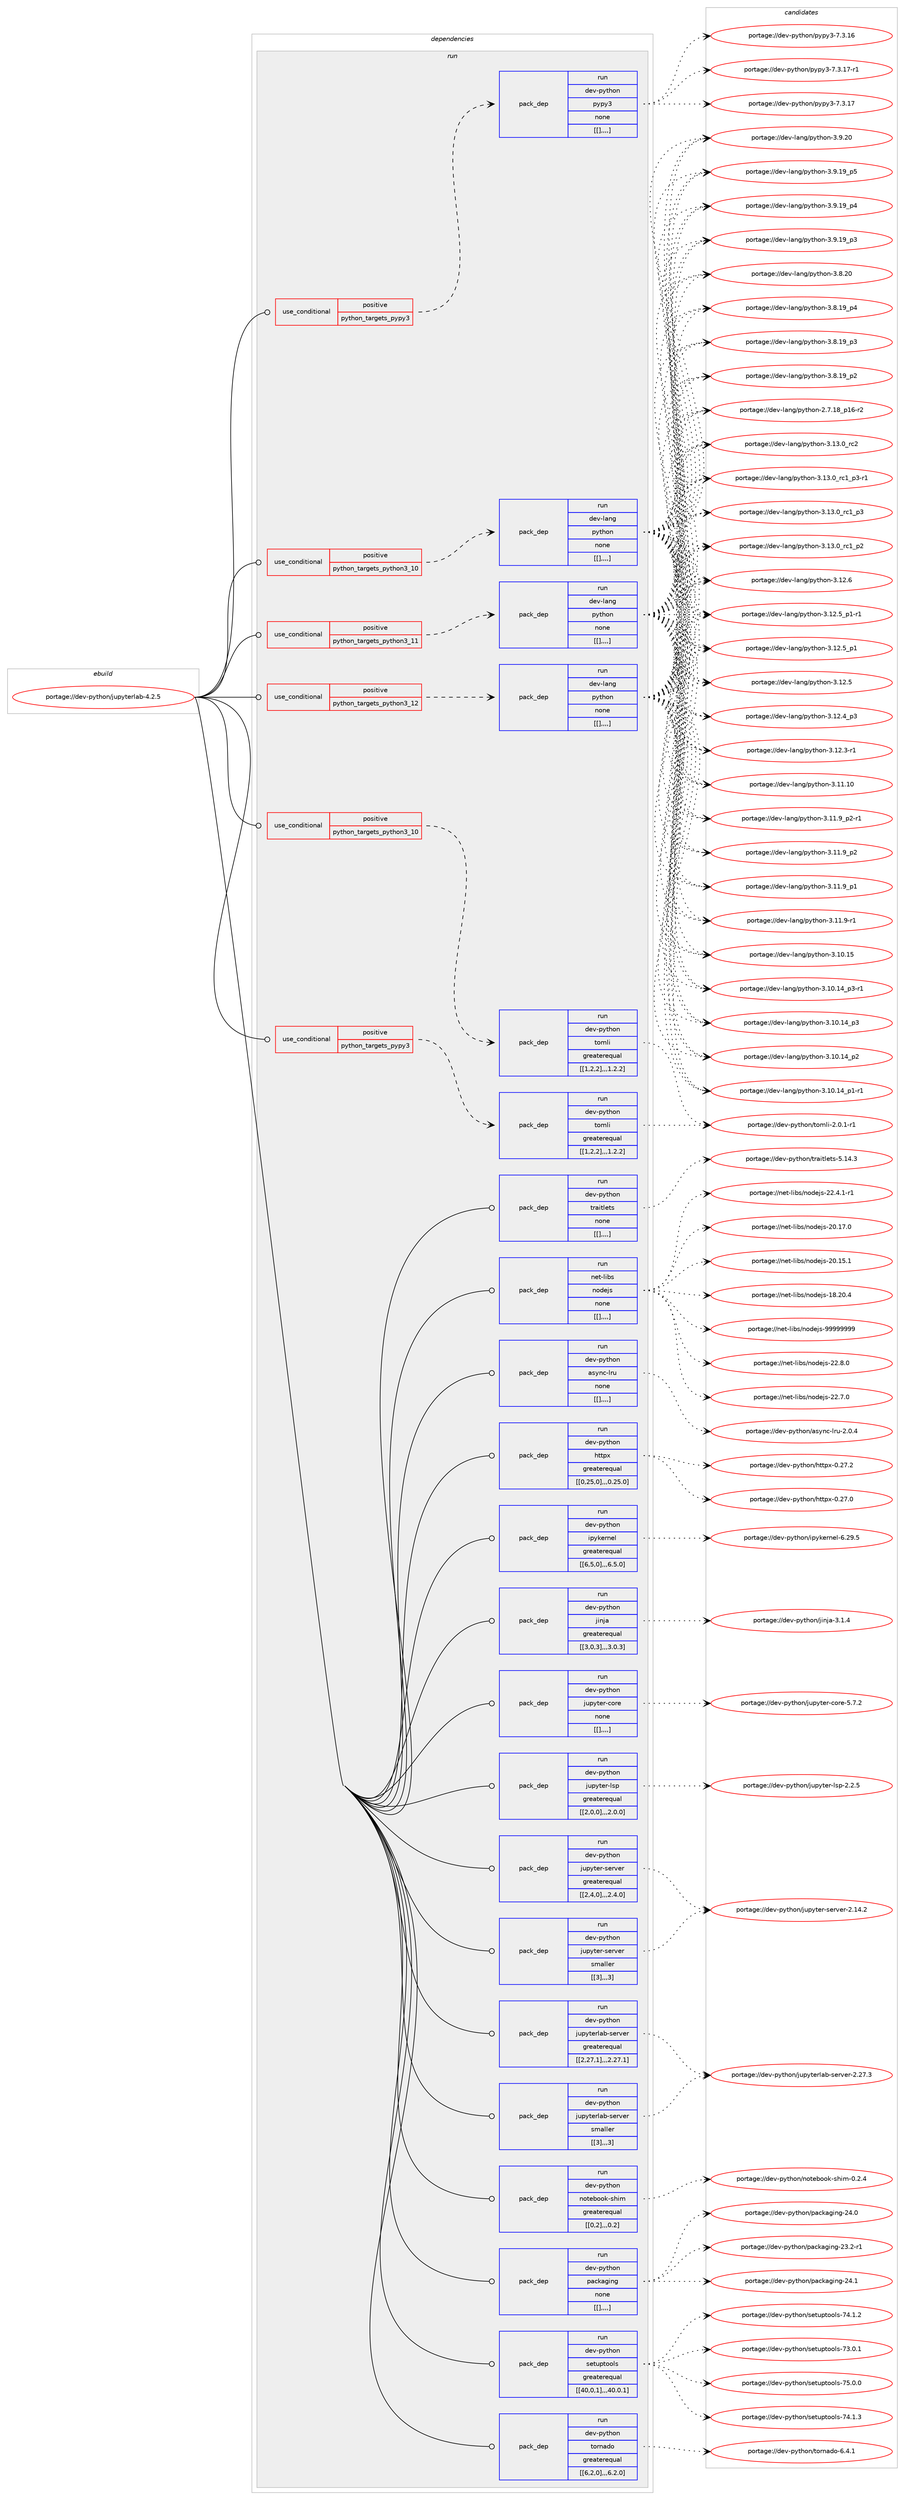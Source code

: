 digraph prolog {

# *************
# Graph options
# *************

newrank=true;
concentrate=true;
compound=true;
graph [rankdir=LR,fontname=Helvetica,fontsize=10,ranksep=1.5];#, ranksep=2.5, nodesep=0.2];
edge  [arrowhead=vee];
node  [fontname=Helvetica,fontsize=10];

# **********
# The ebuild
# **********

subgraph cluster_leftcol {
color=gray;
label=<<i>ebuild</i>>;
id [label="portage://dev-python/jupyterlab-4.2.5", color=red, width=4, href="../dev-python/jupyterlab-4.2.5.svg"];
}

# ****************
# The dependencies
# ****************

subgraph cluster_midcol {
color=gray;
label=<<i>dependencies</i>>;
subgraph cluster_compile {
fillcolor="#eeeeee";
style=filled;
label=<<i>compile</i>>;
}
subgraph cluster_compileandrun {
fillcolor="#eeeeee";
style=filled;
label=<<i>compile and run</i>>;
}
subgraph cluster_run {
fillcolor="#eeeeee";
style=filled;
label=<<i>run</i>>;
subgraph cond34615 {
dependency150267 [label=<<TABLE BORDER="0" CELLBORDER="1" CELLSPACING="0" CELLPADDING="4"><TR><TD ROWSPAN="3" CELLPADDING="10">use_conditional</TD></TR><TR><TD>positive</TD></TR><TR><TD>python_targets_pypy3</TD></TR></TABLE>>, shape=none, color=red];
subgraph pack114434 {
dependency150268 [label=<<TABLE BORDER="0" CELLBORDER="1" CELLSPACING="0" CELLPADDING="4" WIDTH="220"><TR><TD ROWSPAN="6" CELLPADDING="30">pack_dep</TD></TR><TR><TD WIDTH="110">run</TD></TR><TR><TD>dev-python</TD></TR><TR><TD>pypy3</TD></TR><TR><TD>none</TD></TR><TR><TD>[[],,,,]</TD></TR></TABLE>>, shape=none, color=blue];
}
dependency150267:e -> dependency150268:w [weight=20,style="dashed",arrowhead="vee"];
}
id:e -> dependency150267:w [weight=20,style="solid",arrowhead="odot"];
subgraph cond34616 {
dependency150269 [label=<<TABLE BORDER="0" CELLBORDER="1" CELLSPACING="0" CELLPADDING="4"><TR><TD ROWSPAN="3" CELLPADDING="10">use_conditional</TD></TR><TR><TD>positive</TD></TR><TR><TD>python_targets_pypy3</TD></TR></TABLE>>, shape=none, color=red];
subgraph pack114435 {
dependency150270 [label=<<TABLE BORDER="0" CELLBORDER="1" CELLSPACING="0" CELLPADDING="4" WIDTH="220"><TR><TD ROWSPAN="6" CELLPADDING="30">pack_dep</TD></TR><TR><TD WIDTH="110">run</TD></TR><TR><TD>dev-python</TD></TR><TR><TD>tomli</TD></TR><TR><TD>greaterequal</TD></TR><TR><TD>[[1,2,2],,,1.2.2]</TD></TR></TABLE>>, shape=none, color=blue];
}
dependency150269:e -> dependency150270:w [weight=20,style="dashed",arrowhead="vee"];
}
id:e -> dependency150269:w [weight=20,style="solid",arrowhead="odot"];
subgraph cond34617 {
dependency150271 [label=<<TABLE BORDER="0" CELLBORDER="1" CELLSPACING="0" CELLPADDING="4"><TR><TD ROWSPAN="3" CELLPADDING="10">use_conditional</TD></TR><TR><TD>positive</TD></TR><TR><TD>python_targets_python3_10</TD></TR></TABLE>>, shape=none, color=red];
subgraph pack114436 {
dependency150272 [label=<<TABLE BORDER="0" CELLBORDER="1" CELLSPACING="0" CELLPADDING="4" WIDTH="220"><TR><TD ROWSPAN="6" CELLPADDING="30">pack_dep</TD></TR><TR><TD WIDTH="110">run</TD></TR><TR><TD>dev-lang</TD></TR><TR><TD>python</TD></TR><TR><TD>none</TD></TR><TR><TD>[[],,,,]</TD></TR></TABLE>>, shape=none, color=blue];
}
dependency150271:e -> dependency150272:w [weight=20,style="dashed",arrowhead="vee"];
}
id:e -> dependency150271:w [weight=20,style="solid",arrowhead="odot"];
subgraph cond34618 {
dependency150273 [label=<<TABLE BORDER="0" CELLBORDER="1" CELLSPACING="0" CELLPADDING="4"><TR><TD ROWSPAN="3" CELLPADDING="10">use_conditional</TD></TR><TR><TD>positive</TD></TR><TR><TD>python_targets_python3_10</TD></TR></TABLE>>, shape=none, color=red];
subgraph pack114437 {
dependency150274 [label=<<TABLE BORDER="0" CELLBORDER="1" CELLSPACING="0" CELLPADDING="4" WIDTH="220"><TR><TD ROWSPAN="6" CELLPADDING="30">pack_dep</TD></TR><TR><TD WIDTH="110">run</TD></TR><TR><TD>dev-python</TD></TR><TR><TD>tomli</TD></TR><TR><TD>greaterequal</TD></TR><TR><TD>[[1,2,2],,,1.2.2]</TD></TR></TABLE>>, shape=none, color=blue];
}
dependency150273:e -> dependency150274:w [weight=20,style="dashed",arrowhead="vee"];
}
id:e -> dependency150273:w [weight=20,style="solid",arrowhead="odot"];
subgraph cond34619 {
dependency150275 [label=<<TABLE BORDER="0" CELLBORDER="1" CELLSPACING="0" CELLPADDING="4"><TR><TD ROWSPAN="3" CELLPADDING="10">use_conditional</TD></TR><TR><TD>positive</TD></TR><TR><TD>python_targets_python3_11</TD></TR></TABLE>>, shape=none, color=red];
subgraph pack114438 {
dependency150276 [label=<<TABLE BORDER="0" CELLBORDER="1" CELLSPACING="0" CELLPADDING="4" WIDTH="220"><TR><TD ROWSPAN="6" CELLPADDING="30">pack_dep</TD></TR><TR><TD WIDTH="110">run</TD></TR><TR><TD>dev-lang</TD></TR><TR><TD>python</TD></TR><TR><TD>none</TD></TR><TR><TD>[[],,,,]</TD></TR></TABLE>>, shape=none, color=blue];
}
dependency150275:e -> dependency150276:w [weight=20,style="dashed",arrowhead="vee"];
}
id:e -> dependency150275:w [weight=20,style="solid",arrowhead="odot"];
subgraph cond34620 {
dependency150277 [label=<<TABLE BORDER="0" CELLBORDER="1" CELLSPACING="0" CELLPADDING="4"><TR><TD ROWSPAN="3" CELLPADDING="10">use_conditional</TD></TR><TR><TD>positive</TD></TR><TR><TD>python_targets_python3_12</TD></TR></TABLE>>, shape=none, color=red];
subgraph pack114439 {
dependency150278 [label=<<TABLE BORDER="0" CELLBORDER="1" CELLSPACING="0" CELLPADDING="4" WIDTH="220"><TR><TD ROWSPAN="6" CELLPADDING="30">pack_dep</TD></TR><TR><TD WIDTH="110">run</TD></TR><TR><TD>dev-lang</TD></TR><TR><TD>python</TD></TR><TR><TD>none</TD></TR><TR><TD>[[],,,,]</TD></TR></TABLE>>, shape=none, color=blue];
}
dependency150277:e -> dependency150278:w [weight=20,style="dashed",arrowhead="vee"];
}
id:e -> dependency150277:w [weight=20,style="solid",arrowhead="odot"];
subgraph pack114440 {
dependency150279 [label=<<TABLE BORDER="0" CELLBORDER="1" CELLSPACING="0" CELLPADDING="4" WIDTH="220"><TR><TD ROWSPAN="6" CELLPADDING="30">pack_dep</TD></TR><TR><TD WIDTH="110">run</TD></TR><TR><TD>dev-python</TD></TR><TR><TD>async-lru</TD></TR><TR><TD>none</TD></TR><TR><TD>[[],,,,]</TD></TR></TABLE>>, shape=none, color=blue];
}
id:e -> dependency150279:w [weight=20,style="solid",arrowhead="odot"];
subgraph pack114441 {
dependency150280 [label=<<TABLE BORDER="0" CELLBORDER="1" CELLSPACING="0" CELLPADDING="4" WIDTH="220"><TR><TD ROWSPAN="6" CELLPADDING="30">pack_dep</TD></TR><TR><TD WIDTH="110">run</TD></TR><TR><TD>dev-python</TD></TR><TR><TD>httpx</TD></TR><TR><TD>greaterequal</TD></TR><TR><TD>[[0,25,0],,,0.25.0]</TD></TR></TABLE>>, shape=none, color=blue];
}
id:e -> dependency150280:w [weight=20,style="solid",arrowhead="odot"];
subgraph pack114442 {
dependency150281 [label=<<TABLE BORDER="0" CELLBORDER="1" CELLSPACING="0" CELLPADDING="4" WIDTH="220"><TR><TD ROWSPAN="6" CELLPADDING="30">pack_dep</TD></TR><TR><TD WIDTH="110">run</TD></TR><TR><TD>dev-python</TD></TR><TR><TD>ipykernel</TD></TR><TR><TD>greaterequal</TD></TR><TR><TD>[[6,5,0],,,6.5.0]</TD></TR></TABLE>>, shape=none, color=blue];
}
id:e -> dependency150281:w [weight=20,style="solid",arrowhead="odot"];
subgraph pack114443 {
dependency150282 [label=<<TABLE BORDER="0" CELLBORDER="1" CELLSPACING="0" CELLPADDING="4" WIDTH="220"><TR><TD ROWSPAN="6" CELLPADDING="30">pack_dep</TD></TR><TR><TD WIDTH="110">run</TD></TR><TR><TD>dev-python</TD></TR><TR><TD>jinja</TD></TR><TR><TD>greaterequal</TD></TR><TR><TD>[[3,0,3],,,3.0.3]</TD></TR></TABLE>>, shape=none, color=blue];
}
id:e -> dependency150282:w [weight=20,style="solid",arrowhead="odot"];
subgraph pack114444 {
dependency150283 [label=<<TABLE BORDER="0" CELLBORDER="1" CELLSPACING="0" CELLPADDING="4" WIDTH="220"><TR><TD ROWSPAN="6" CELLPADDING="30">pack_dep</TD></TR><TR><TD WIDTH="110">run</TD></TR><TR><TD>dev-python</TD></TR><TR><TD>jupyter-core</TD></TR><TR><TD>none</TD></TR><TR><TD>[[],,,,]</TD></TR></TABLE>>, shape=none, color=blue];
}
id:e -> dependency150283:w [weight=20,style="solid",arrowhead="odot"];
subgraph pack114445 {
dependency150284 [label=<<TABLE BORDER="0" CELLBORDER="1" CELLSPACING="0" CELLPADDING="4" WIDTH="220"><TR><TD ROWSPAN="6" CELLPADDING="30">pack_dep</TD></TR><TR><TD WIDTH="110">run</TD></TR><TR><TD>dev-python</TD></TR><TR><TD>jupyter-lsp</TD></TR><TR><TD>greaterequal</TD></TR><TR><TD>[[2,0,0],,,2.0.0]</TD></TR></TABLE>>, shape=none, color=blue];
}
id:e -> dependency150284:w [weight=20,style="solid",arrowhead="odot"];
subgraph pack114446 {
dependency150285 [label=<<TABLE BORDER="0" CELLBORDER="1" CELLSPACING="0" CELLPADDING="4" WIDTH="220"><TR><TD ROWSPAN="6" CELLPADDING="30">pack_dep</TD></TR><TR><TD WIDTH="110">run</TD></TR><TR><TD>dev-python</TD></TR><TR><TD>jupyter-server</TD></TR><TR><TD>greaterequal</TD></TR><TR><TD>[[2,4,0],,,2.4.0]</TD></TR></TABLE>>, shape=none, color=blue];
}
id:e -> dependency150285:w [weight=20,style="solid",arrowhead="odot"];
subgraph pack114447 {
dependency150286 [label=<<TABLE BORDER="0" CELLBORDER="1" CELLSPACING="0" CELLPADDING="4" WIDTH="220"><TR><TD ROWSPAN="6" CELLPADDING="30">pack_dep</TD></TR><TR><TD WIDTH="110">run</TD></TR><TR><TD>dev-python</TD></TR><TR><TD>jupyter-server</TD></TR><TR><TD>smaller</TD></TR><TR><TD>[[3],,,3]</TD></TR></TABLE>>, shape=none, color=blue];
}
id:e -> dependency150286:w [weight=20,style="solid",arrowhead="odot"];
subgraph pack114448 {
dependency150287 [label=<<TABLE BORDER="0" CELLBORDER="1" CELLSPACING="0" CELLPADDING="4" WIDTH="220"><TR><TD ROWSPAN="6" CELLPADDING="30">pack_dep</TD></TR><TR><TD WIDTH="110">run</TD></TR><TR><TD>dev-python</TD></TR><TR><TD>jupyterlab-server</TD></TR><TR><TD>greaterequal</TD></TR><TR><TD>[[2,27,1],,,2.27.1]</TD></TR></TABLE>>, shape=none, color=blue];
}
id:e -> dependency150287:w [weight=20,style="solid",arrowhead="odot"];
subgraph pack114449 {
dependency150288 [label=<<TABLE BORDER="0" CELLBORDER="1" CELLSPACING="0" CELLPADDING="4" WIDTH="220"><TR><TD ROWSPAN="6" CELLPADDING="30">pack_dep</TD></TR><TR><TD WIDTH="110">run</TD></TR><TR><TD>dev-python</TD></TR><TR><TD>jupyterlab-server</TD></TR><TR><TD>smaller</TD></TR><TR><TD>[[3],,,3]</TD></TR></TABLE>>, shape=none, color=blue];
}
id:e -> dependency150288:w [weight=20,style="solid",arrowhead="odot"];
subgraph pack114450 {
dependency150289 [label=<<TABLE BORDER="0" CELLBORDER="1" CELLSPACING="0" CELLPADDING="4" WIDTH="220"><TR><TD ROWSPAN="6" CELLPADDING="30">pack_dep</TD></TR><TR><TD WIDTH="110">run</TD></TR><TR><TD>dev-python</TD></TR><TR><TD>notebook-shim</TD></TR><TR><TD>greaterequal</TD></TR><TR><TD>[[0,2],,,0.2]</TD></TR></TABLE>>, shape=none, color=blue];
}
id:e -> dependency150289:w [weight=20,style="solid",arrowhead="odot"];
subgraph pack114451 {
dependency150290 [label=<<TABLE BORDER="0" CELLBORDER="1" CELLSPACING="0" CELLPADDING="4" WIDTH="220"><TR><TD ROWSPAN="6" CELLPADDING="30">pack_dep</TD></TR><TR><TD WIDTH="110">run</TD></TR><TR><TD>dev-python</TD></TR><TR><TD>packaging</TD></TR><TR><TD>none</TD></TR><TR><TD>[[],,,,]</TD></TR></TABLE>>, shape=none, color=blue];
}
id:e -> dependency150290:w [weight=20,style="solid",arrowhead="odot"];
subgraph pack114452 {
dependency150291 [label=<<TABLE BORDER="0" CELLBORDER="1" CELLSPACING="0" CELLPADDING="4" WIDTH="220"><TR><TD ROWSPAN="6" CELLPADDING="30">pack_dep</TD></TR><TR><TD WIDTH="110">run</TD></TR><TR><TD>dev-python</TD></TR><TR><TD>setuptools</TD></TR><TR><TD>greaterequal</TD></TR><TR><TD>[[40,0,1],,,40.0.1]</TD></TR></TABLE>>, shape=none, color=blue];
}
id:e -> dependency150291:w [weight=20,style="solid",arrowhead="odot"];
subgraph pack114453 {
dependency150292 [label=<<TABLE BORDER="0" CELLBORDER="1" CELLSPACING="0" CELLPADDING="4" WIDTH="220"><TR><TD ROWSPAN="6" CELLPADDING="30">pack_dep</TD></TR><TR><TD WIDTH="110">run</TD></TR><TR><TD>dev-python</TD></TR><TR><TD>tornado</TD></TR><TR><TD>greaterequal</TD></TR><TR><TD>[[6,2,0],,,6.2.0]</TD></TR></TABLE>>, shape=none, color=blue];
}
id:e -> dependency150292:w [weight=20,style="solid",arrowhead="odot"];
subgraph pack114454 {
dependency150293 [label=<<TABLE BORDER="0" CELLBORDER="1" CELLSPACING="0" CELLPADDING="4" WIDTH="220"><TR><TD ROWSPAN="6" CELLPADDING="30">pack_dep</TD></TR><TR><TD WIDTH="110">run</TD></TR><TR><TD>dev-python</TD></TR><TR><TD>traitlets</TD></TR><TR><TD>none</TD></TR><TR><TD>[[],,,,]</TD></TR></TABLE>>, shape=none, color=blue];
}
id:e -> dependency150293:w [weight=20,style="solid",arrowhead="odot"];
subgraph pack114455 {
dependency150294 [label=<<TABLE BORDER="0" CELLBORDER="1" CELLSPACING="0" CELLPADDING="4" WIDTH="220"><TR><TD ROWSPAN="6" CELLPADDING="30">pack_dep</TD></TR><TR><TD WIDTH="110">run</TD></TR><TR><TD>net-libs</TD></TR><TR><TD>nodejs</TD></TR><TR><TD>none</TD></TR><TR><TD>[[],,,,]</TD></TR></TABLE>>, shape=none, color=blue];
}
id:e -> dependency150294:w [weight=20,style="solid",arrowhead="odot"];
}
}

# **************
# The candidates
# **************

subgraph cluster_choices {
rank=same;
color=gray;
label=<<i>candidates</i>>;

subgraph choice114434 {
color=black;
nodesep=1;
choice100101118451121211161041111104711212111212151455546514649554511449 [label="portage://dev-python/pypy3-7.3.17-r1", color=red, width=4,href="../dev-python/pypy3-7.3.17-r1.svg"];
choice10010111845112121116104111110471121211121215145554651464955 [label="portage://dev-python/pypy3-7.3.17", color=red, width=4,href="../dev-python/pypy3-7.3.17.svg"];
choice10010111845112121116104111110471121211121215145554651464954 [label="portage://dev-python/pypy3-7.3.16", color=red, width=4,href="../dev-python/pypy3-7.3.16.svg"];
dependency150268:e -> choice100101118451121211161041111104711212111212151455546514649554511449:w [style=dotted,weight="100"];
dependency150268:e -> choice10010111845112121116104111110471121211121215145554651464955:w [style=dotted,weight="100"];
dependency150268:e -> choice10010111845112121116104111110471121211121215145554651464954:w [style=dotted,weight="100"];
}
subgraph choice114435 {
color=black;
nodesep=1;
choice10010111845112121116104111110471161111091081054550464846494511449 [label="portage://dev-python/tomli-2.0.1-r1", color=red, width=4,href="../dev-python/tomli-2.0.1-r1.svg"];
dependency150270:e -> choice10010111845112121116104111110471161111091081054550464846494511449:w [style=dotted,weight="100"];
}
subgraph choice114436 {
color=black;
nodesep=1;
choice10010111845108971101034711212111610411111045514649514648951149950 [label="portage://dev-lang/python-3.13.0_rc2", color=red, width=4,href="../dev-lang/python-3.13.0_rc2.svg"];
choice1001011184510897110103471121211161041111104551464951464895114994995112514511449 [label="portage://dev-lang/python-3.13.0_rc1_p3-r1", color=red, width=4,href="../dev-lang/python-3.13.0_rc1_p3-r1.svg"];
choice100101118451089711010347112121116104111110455146495146489511499499511251 [label="portage://dev-lang/python-3.13.0_rc1_p3", color=red, width=4,href="../dev-lang/python-3.13.0_rc1_p3.svg"];
choice100101118451089711010347112121116104111110455146495146489511499499511250 [label="portage://dev-lang/python-3.13.0_rc1_p2", color=red, width=4,href="../dev-lang/python-3.13.0_rc1_p2.svg"];
choice10010111845108971101034711212111610411111045514649504654 [label="portage://dev-lang/python-3.12.6", color=red, width=4,href="../dev-lang/python-3.12.6.svg"];
choice1001011184510897110103471121211161041111104551464950465395112494511449 [label="portage://dev-lang/python-3.12.5_p1-r1", color=red, width=4,href="../dev-lang/python-3.12.5_p1-r1.svg"];
choice100101118451089711010347112121116104111110455146495046539511249 [label="portage://dev-lang/python-3.12.5_p1", color=red, width=4,href="../dev-lang/python-3.12.5_p1.svg"];
choice10010111845108971101034711212111610411111045514649504653 [label="portage://dev-lang/python-3.12.5", color=red, width=4,href="../dev-lang/python-3.12.5.svg"];
choice100101118451089711010347112121116104111110455146495046529511251 [label="portage://dev-lang/python-3.12.4_p3", color=red, width=4,href="../dev-lang/python-3.12.4_p3.svg"];
choice100101118451089711010347112121116104111110455146495046514511449 [label="portage://dev-lang/python-3.12.3-r1", color=red, width=4,href="../dev-lang/python-3.12.3-r1.svg"];
choice1001011184510897110103471121211161041111104551464949464948 [label="portage://dev-lang/python-3.11.10", color=red, width=4,href="../dev-lang/python-3.11.10.svg"];
choice1001011184510897110103471121211161041111104551464949465795112504511449 [label="portage://dev-lang/python-3.11.9_p2-r1", color=red, width=4,href="../dev-lang/python-3.11.9_p2-r1.svg"];
choice100101118451089711010347112121116104111110455146494946579511250 [label="portage://dev-lang/python-3.11.9_p2", color=red, width=4,href="../dev-lang/python-3.11.9_p2.svg"];
choice100101118451089711010347112121116104111110455146494946579511249 [label="portage://dev-lang/python-3.11.9_p1", color=red, width=4,href="../dev-lang/python-3.11.9_p1.svg"];
choice100101118451089711010347112121116104111110455146494946574511449 [label="portage://dev-lang/python-3.11.9-r1", color=red, width=4,href="../dev-lang/python-3.11.9-r1.svg"];
choice1001011184510897110103471121211161041111104551464948464953 [label="portage://dev-lang/python-3.10.15", color=red, width=4,href="../dev-lang/python-3.10.15.svg"];
choice100101118451089711010347112121116104111110455146494846495295112514511449 [label="portage://dev-lang/python-3.10.14_p3-r1", color=red, width=4,href="../dev-lang/python-3.10.14_p3-r1.svg"];
choice10010111845108971101034711212111610411111045514649484649529511251 [label="portage://dev-lang/python-3.10.14_p3", color=red, width=4,href="../dev-lang/python-3.10.14_p3.svg"];
choice10010111845108971101034711212111610411111045514649484649529511250 [label="portage://dev-lang/python-3.10.14_p2", color=red, width=4,href="../dev-lang/python-3.10.14_p2.svg"];
choice100101118451089711010347112121116104111110455146494846495295112494511449 [label="portage://dev-lang/python-3.10.14_p1-r1", color=red, width=4,href="../dev-lang/python-3.10.14_p1-r1.svg"];
choice10010111845108971101034711212111610411111045514657465048 [label="portage://dev-lang/python-3.9.20", color=red, width=4,href="../dev-lang/python-3.9.20.svg"];
choice100101118451089711010347112121116104111110455146574649579511253 [label="portage://dev-lang/python-3.9.19_p5", color=red, width=4,href="../dev-lang/python-3.9.19_p5.svg"];
choice100101118451089711010347112121116104111110455146574649579511252 [label="portage://dev-lang/python-3.9.19_p4", color=red, width=4,href="../dev-lang/python-3.9.19_p4.svg"];
choice100101118451089711010347112121116104111110455146574649579511251 [label="portage://dev-lang/python-3.9.19_p3", color=red, width=4,href="../dev-lang/python-3.9.19_p3.svg"];
choice10010111845108971101034711212111610411111045514656465048 [label="portage://dev-lang/python-3.8.20", color=red, width=4,href="../dev-lang/python-3.8.20.svg"];
choice100101118451089711010347112121116104111110455146564649579511252 [label="portage://dev-lang/python-3.8.19_p4", color=red, width=4,href="../dev-lang/python-3.8.19_p4.svg"];
choice100101118451089711010347112121116104111110455146564649579511251 [label="portage://dev-lang/python-3.8.19_p3", color=red, width=4,href="../dev-lang/python-3.8.19_p3.svg"];
choice100101118451089711010347112121116104111110455146564649579511250 [label="portage://dev-lang/python-3.8.19_p2", color=red, width=4,href="../dev-lang/python-3.8.19_p2.svg"];
choice100101118451089711010347112121116104111110455046554649569511249544511450 [label="portage://dev-lang/python-2.7.18_p16-r2", color=red, width=4,href="../dev-lang/python-2.7.18_p16-r2.svg"];
dependency150272:e -> choice10010111845108971101034711212111610411111045514649514648951149950:w [style=dotted,weight="100"];
dependency150272:e -> choice1001011184510897110103471121211161041111104551464951464895114994995112514511449:w [style=dotted,weight="100"];
dependency150272:e -> choice100101118451089711010347112121116104111110455146495146489511499499511251:w [style=dotted,weight="100"];
dependency150272:e -> choice100101118451089711010347112121116104111110455146495146489511499499511250:w [style=dotted,weight="100"];
dependency150272:e -> choice10010111845108971101034711212111610411111045514649504654:w [style=dotted,weight="100"];
dependency150272:e -> choice1001011184510897110103471121211161041111104551464950465395112494511449:w [style=dotted,weight="100"];
dependency150272:e -> choice100101118451089711010347112121116104111110455146495046539511249:w [style=dotted,weight="100"];
dependency150272:e -> choice10010111845108971101034711212111610411111045514649504653:w [style=dotted,weight="100"];
dependency150272:e -> choice100101118451089711010347112121116104111110455146495046529511251:w [style=dotted,weight="100"];
dependency150272:e -> choice100101118451089711010347112121116104111110455146495046514511449:w [style=dotted,weight="100"];
dependency150272:e -> choice1001011184510897110103471121211161041111104551464949464948:w [style=dotted,weight="100"];
dependency150272:e -> choice1001011184510897110103471121211161041111104551464949465795112504511449:w [style=dotted,weight="100"];
dependency150272:e -> choice100101118451089711010347112121116104111110455146494946579511250:w [style=dotted,weight="100"];
dependency150272:e -> choice100101118451089711010347112121116104111110455146494946579511249:w [style=dotted,weight="100"];
dependency150272:e -> choice100101118451089711010347112121116104111110455146494946574511449:w [style=dotted,weight="100"];
dependency150272:e -> choice1001011184510897110103471121211161041111104551464948464953:w [style=dotted,weight="100"];
dependency150272:e -> choice100101118451089711010347112121116104111110455146494846495295112514511449:w [style=dotted,weight="100"];
dependency150272:e -> choice10010111845108971101034711212111610411111045514649484649529511251:w [style=dotted,weight="100"];
dependency150272:e -> choice10010111845108971101034711212111610411111045514649484649529511250:w [style=dotted,weight="100"];
dependency150272:e -> choice100101118451089711010347112121116104111110455146494846495295112494511449:w [style=dotted,weight="100"];
dependency150272:e -> choice10010111845108971101034711212111610411111045514657465048:w [style=dotted,weight="100"];
dependency150272:e -> choice100101118451089711010347112121116104111110455146574649579511253:w [style=dotted,weight="100"];
dependency150272:e -> choice100101118451089711010347112121116104111110455146574649579511252:w [style=dotted,weight="100"];
dependency150272:e -> choice100101118451089711010347112121116104111110455146574649579511251:w [style=dotted,weight="100"];
dependency150272:e -> choice10010111845108971101034711212111610411111045514656465048:w [style=dotted,weight="100"];
dependency150272:e -> choice100101118451089711010347112121116104111110455146564649579511252:w [style=dotted,weight="100"];
dependency150272:e -> choice100101118451089711010347112121116104111110455146564649579511251:w [style=dotted,weight="100"];
dependency150272:e -> choice100101118451089711010347112121116104111110455146564649579511250:w [style=dotted,weight="100"];
dependency150272:e -> choice100101118451089711010347112121116104111110455046554649569511249544511450:w [style=dotted,weight="100"];
}
subgraph choice114437 {
color=black;
nodesep=1;
choice10010111845112121116104111110471161111091081054550464846494511449 [label="portage://dev-python/tomli-2.0.1-r1", color=red, width=4,href="../dev-python/tomli-2.0.1-r1.svg"];
dependency150274:e -> choice10010111845112121116104111110471161111091081054550464846494511449:w [style=dotted,weight="100"];
}
subgraph choice114438 {
color=black;
nodesep=1;
choice10010111845108971101034711212111610411111045514649514648951149950 [label="portage://dev-lang/python-3.13.0_rc2", color=red, width=4,href="../dev-lang/python-3.13.0_rc2.svg"];
choice1001011184510897110103471121211161041111104551464951464895114994995112514511449 [label="portage://dev-lang/python-3.13.0_rc1_p3-r1", color=red, width=4,href="../dev-lang/python-3.13.0_rc1_p3-r1.svg"];
choice100101118451089711010347112121116104111110455146495146489511499499511251 [label="portage://dev-lang/python-3.13.0_rc1_p3", color=red, width=4,href="../dev-lang/python-3.13.0_rc1_p3.svg"];
choice100101118451089711010347112121116104111110455146495146489511499499511250 [label="portage://dev-lang/python-3.13.0_rc1_p2", color=red, width=4,href="../dev-lang/python-3.13.0_rc1_p2.svg"];
choice10010111845108971101034711212111610411111045514649504654 [label="portage://dev-lang/python-3.12.6", color=red, width=4,href="../dev-lang/python-3.12.6.svg"];
choice1001011184510897110103471121211161041111104551464950465395112494511449 [label="portage://dev-lang/python-3.12.5_p1-r1", color=red, width=4,href="../dev-lang/python-3.12.5_p1-r1.svg"];
choice100101118451089711010347112121116104111110455146495046539511249 [label="portage://dev-lang/python-3.12.5_p1", color=red, width=4,href="../dev-lang/python-3.12.5_p1.svg"];
choice10010111845108971101034711212111610411111045514649504653 [label="portage://dev-lang/python-3.12.5", color=red, width=4,href="../dev-lang/python-3.12.5.svg"];
choice100101118451089711010347112121116104111110455146495046529511251 [label="portage://dev-lang/python-3.12.4_p3", color=red, width=4,href="../dev-lang/python-3.12.4_p3.svg"];
choice100101118451089711010347112121116104111110455146495046514511449 [label="portage://dev-lang/python-3.12.3-r1", color=red, width=4,href="../dev-lang/python-3.12.3-r1.svg"];
choice1001011184510897110103471121211161041111104551464949464948 [label="portage://dev-lang/python-3.11.10", color=red, width=4,href="../dev-lang/python-3.11.10.svg"];
choice1001011184510897110103471121211161041111104551464949465795112504511449 [label="portage://dev-lang/python-3.11.9_p2-r1", color=red, width=4,href="../dev-lang/python-3.11.9_p2-r1.svg"];
choice100101118451089711010347112121116104111110455146494946579511250 [label="portage://dev-lang/python-3.11.9_p2", color=red, width=4,href="../dev-lang/python-3.11.9_p2.svg"];
choice100101118451089711010347112121116104111110455146494946579511249 [label="portage://dev-lang/python-3.11.9_p1", color=red, width=4,href="../dev-lang/python-3.11.9_p1.svg"];
choice100101118451089711010347112121116104111110455146494946574511449 [label="portage://dev-lang/python-3.11.9-r1", color=red, width=4,href="../dev-lang/python-3.11.9-r1.svg"];
choice1001011184510897110103471121211161041111104551464948464953 [label="portage://dev-lang/python-3.10.15", color=red, width=4,href="../dev-lang/python-3.10.15.svg"];
choice100101118451089711010347112121116104111110455146494846495295112514511449 [label="portage://dev-lang/python-3.10.14_p3-r1", color=red, width=4,href="../dev-lang/python-3.10.14_p3-r1.svg"];
choice10010111845108971101034711212111610411111045514649484649529511251 [label="portage://dev-lang/python-3.10.14_p3", color=red, width=4,href="../dev-lang/python-3.10.14_p3.svg"];
choice10010111845108971101034711212111610411111045514649484649529511250 [label="portage://dev-lang/python-3.10.14_p2", color=red, width=4,href="../dev-lang/python-3.10.14_p2.svg"];
choice100101118451089711010347112121116104111110455146494846495295112494511449 [label="portage://dev-lang/python-3.10.14_p1-r1", color=red, width=4,href="../dev-lang/python-3.10.14_p1-r1.svg"];
choice10010111845108971101034711212111610411111045514657465048 [label="portage://dev-lang/python-3.9.20", color=red, width=4,href="../dev-lang/python-3.9.20.svg"];
choice100101118451089711010347112121116104111110455146574649579511253 [label="portage://dev-lang/python-3.9.19_p5", color=red, width=4,href="../dev-lang/python-3.9.19_p5.svg"];
choice100101118451089711010347112121116104111110455146574649579511252 [label="portage://dev-lang/python-3.9.19_p4", color=red, width=4,href="../dev-lang/python-3.9.19_p4.svg"];
choice100101118451089711010347112121116104111110455146574649579511251 [label="portage://dev-lang/python-3.9.19_p3", color=red, width=4,href="../dev-lang/python-3.9.19_p3.svg"];
choice10010111845108971101034711212111610411111045514656465048 [label="portage://dev-lang/python-3.8.20", color=red, width=4,href="../dev-lang/python-3.8.20.svg"];
choice100101118451089711010347112121116104111110455146564649579511252 [label="portage://dev-lang/python-3.8.19_p4", color=red, width=4,href="../dev-lang/python-3.8.19_p4.svg"];
choice100101118451089711010347112121116104111110455146564649579511251 [label="portage://dev-lang/python-3.8.19_p3", color=red, width=4,href="../dev-lang/python-3.8.19_p3.svg"];
choice100101118451089711010347112121116104111110455146564649579511250 [label="portage://dev-lang/python-3.8.19_p2", color=red, width=4,href="../dev-lang/python-3.8.19_p2.svg"];
choice100101118451089711010347112121116104111110455046554649569511249544511450 [label="portage://dev-lang/python-2.7.18_p16-r2", color=red, width=4,href="../dev-lang/python-2.7.18_p16-r2.svg"];
dependency150276:e -> choice10010111845108971101034711212111610411111045514649514648951149950:w [style=dotted,weight="100"];
dependency150276:e -> choice1001011184510897110103471121211161041111104551464951464895114994995112514511449:w [style=dotted,weight="100"];
dependency150276:e -> choice100101118451089711010347112121116104111110455146495146489511499499511251:w [style=dotted,weight="100"];
dependency150276:e -> choice100101118451089711010347112121116104111110455146495146489511499499511250:w [style=dotted,weight="100"];
dependency150276:e -> choice10010111845108971101034711212111610411111045514649504654:w [style=dotted,weight="100"];
dependency150276:e -> choice1001011184510897110103471121211161041111104551464950465395112494511449:w [style=dotted,weight="100"];
dependency150276:e -> choice100101118451089711010347112121116104111110455146495046539511249:w [style=dotted,weight="100"];
dependency150276:e -> choice10010111845108971101034711212111610411111045514649504653:w [style=dotted,weight="100"];
dependency150276:e -> choice100101118451089711010347112121116104111110455146495046529511251:w [style=dotted,weight="100"];
dependency150276:e -> choice100101118451089711010347112121116104111110455146495046514511449:w [style=dotted,weight="100"];
dependency150276:e -> choice1001011184510897110103471121211161041111104551464949464948:w [style=dotted,weight="100"];
dependency150276:e -> choice1001011184510897110103471121211161041111104551464949465795112504511449:w [style=dotted,weight="100"];
dependency150276:e -> choice100101118451089711010347112121116104111110455146494946579511250:w [style=dotted,weight="100"];
dependency150276:e -> choice100101118451089711010347112121116104111110455146494946579511249:w [style=dotted,weight="100"];
dependency150276:e -> choice100101118451089711010347112121116104111110455146494946574511449:w [style=dotted,weight="100"];
dependency150276:e -> choice1001011184510897110103471121211161041111104551464948464953:w [style=dotted,weight="100"];
dependency150276:e -> choice100101118451089711010347112121116104111110455146494846495295112514511449:w [style=dotted,weight="100"];
dependency150276:e -> choice10010111845108971101034711212111610411111045514649484649529511251:w [style=dotted,weight="100"];
dependency150276:e -> choice10010111845108971101034711212111610411111045514649484649529511250:w [style=dotted,weight="100"];
dependency150276:e -> choice100101118451089711010347112121116104111110455146494846495295112494511449:w [style=dotted,weight="100"];
dependency150276:e -> choice10010111845108971101034711212111610411111045514657465048:w [style=dotted,weight="100"];
dependency150276:e -> choice100101118451089711010347112121116104111110455146574649579511253:w [style=dotted,weight="100"];
dependency150276:e -> choice100101118451089711010347112121116104111110455146574649579511252:w [style=dotted,weight="100"];
dependency150276:e -> choice100101118451089711010347112121116104111110455146574649579511251:w [style=dotted,weight="100"];
dependency150276:e -> choice10010111845108971101034711212111610411111045514656465048:w [style=dotted,weight="100"];
dependency150276:e -> choice100101118451089711010347112121116104111110455146564649579511252:w [style=dotted,weight="100"];
dependency150276:e -> choice100101118451089711010347112121116104111110455146564649579511251:w [style=dotted,weight="100"];
dependency150276:e -> choice100101118451089711010347112121116104111110455146564649579511250:w [style=dotted,weight="100"];
dependency150276:e -> choice100101118451089711010347112121116104111110455046554649569511249544511450:w [style=dotted,weight="100"];
}
subgraph choice114439 {
color=black;
nodesep=1;
choice10010111845108971101034711212111610411111045514649514648951149950 [label="portage://dev-lang/python-3.13.0_rc2", color=red, width=4,href="../dev-lang/python-3.13.0_rc2.svg"];
choice1001011184510897110103471121211161041111104551464951464895114994995112514511449 [label="portage://dev-lang/python-3.13.0_rc1_p3-r1", color=red, width=4,href="../dev-lang/python-3.13.0_rc1_p3-r1.svg"];
choice100101118451089711010347112121116104111110455146495146489511499499511251 [label="portage://dev-lang/python-3.13.0_rc1_p3", color=red, width=4,href="../dev-lang/python-3.13.0_rc1_p3.svg"];
choice100101118451089711010347112121116104111110455146495146489511499499511250 [label="portage://dev-lang/python-3.13.0_rc1_p2", color=red, width=4,href="../dev-lang/python-3.13.0_rc1_p2.svg"];
choice10010111845108971101034711212111610411111045514649504654 [label="portage://dev-lang/python-3.12.6", color=red, width=4,href="../dev-lang/python-3.12.6.svg"];
choice1001011184510897110103471121211161041111104551464950465395112494511449 [label="portage://dev-lang/python-3.12.5_p1-r1", color=red, width=4,href="../dev-lang/python-3.12.5_p1-r1.svg"];
choice100101118451089711010347112121116104111110455146495046539511249 [label="portage://dev-lang/python-3.12.5_p1", color=red, width=4,href="../dev-lang/python-3.12.5_p1.svg"];
choice10010111845108971101034711212111610411111045514649504653 [label="portage://dev-lang/python-3.12.5", color=red, width=4,href="../dev-lang/python-3.12.5.svg"];
choice100101118451089711010347112121116104111110455146495046529511251 [label="portage://dev-lang/python-3.12.4_p3", color=red, width=4,href="../dev-lang/python-3.12.4_p3.svg"];
choice100101118451089711010347112121116104111110455146495046514511449 [label="portage://dev-lang/python-3.12.3-r1", color=red, width=4,href="../dev-lang/python-3.12.3-r1.svg"];
choice1001011184510897110103471121211161041111104551464949464948 [label="portage://dev-lang/python-3.11.10", color=red, width=4,href="../dev-lang/python-3.11.10.svg"];
choice1001011184510897110103471121211161041111104551464949465795112504511449 [label="portage://dev-lang/python-3.11.9_p2-r1", color=red, width=4,href="../dev-lang/python-3.11.9_p2-r1.svg"];
choice100101118451089711010347112121116104111110455146494946579511250 [label="portage://dev-lang/python-3.11.9_p2", color=red, width=4,href="../dev-lang/python-3.11.9_p2.svg"];
choice100101118451089711010347112121116104111110455146494946579511249 [label="portage://dev-lang/python-3.11.9_p1", color=red, width=4,href="../dev-lang/python-3.11.9_p1.svg"];
choice100101118451089711010347112121116104111110455146494946574511449 [label="portage://dev-lang/python-3.11.9-r1", color=red, width=4,href="../dev-lang/python-3.11.9-r1.svg"];
choice1001011184510897110103471121211161041111104551464948464953 [label="portage://dev-lang/python-3.10.15", color=red, width=4,href="../dev-lang/python-3.10.15.svg"];
choice100101118451089711010347112121116104111110455146494846495295112514511449 [label="portage://dev-lang/python-3.10.14_p3-r1", color=red, width=4,href="../dev-lang/python-3.10.14_p3-r1.svg"];
choice10010111845108971101034711212111610411111045514649484649529511251 [label="portage://dev-lang/python-3.10.14_p3", color=red, width=4,href="../dev-lang/python-3.10.14_p3.svg"];
choice10010111845108971101034711212111610411111045514649484649529511250 [label="portage://dev-lang/python-3.10.14_p2", color=red, width=4,href="../dev-lang/python-3.10.14_p2.svg"];
choice100101118451089711010347112121116104111110455146494846495295112494511449 [label="portage://dev-lang/python-3.10.14_p1-r1", color=red, width=4,href="../dev-lang/python-3.10.14_p1-r1.svg"];
choice10010111845108971101034711212111610411111045514657465048 [label="portage://dev-lang/python-3.9.20", color=red, width=4,href="../dev-lang/python-3.9.20.svg"];
choice100101118451089711010347112121116104111110455146574649579511253 [label="portage://dev-lang/python-3.9.19_p5", color=red, width=4,href="../dev-lang/python-3.9.19_p5.svg"];
choice100101118451089711010347112121116104111110455146574649579511252 [label="portage://dev-lang/python-3.9.19_p4", color=red, width=4,href="../dev-lang/python-3.9.19_p4.svg"];
choice100101118451089711010347112121116104111110455146574649579511251 [label="portage://dev-lang/python-3.9.19_p3", color=red, width=4,href="../dev-lang/python-3.9.19_p3.svg"];
choice10010111845108971101034711212111610411111045514656465048 [label="portage://dev-lang/python-3.8.20", color=red, width=4,href="../dev-lang/python-3.8.20.svg"];
choice100101118451089711010347112121116104111110455146564649579511252 [label="portage://dev-lang/python-3.8.19_p4", color=red, width=4,href="../dev-lang/python-3.8.19_p4.svg"];
choice100101118451089711010347112121116104111110455146564649579511251 [label="portage://dev-lang/python-3.8.19_p3", color=red, width=4,href="../dev-lang/python-3.8.19_p3.svg"];
choice100101118451089711010347112121116104111110455146564649579511250 [label="portage://dev-lang/python-3.8.19_p2", color=red, width=4,href="../dev-lang/python-3.8.19_p2.svg"];
choice100101118451089711010347112121116104111110455046554649569511249544511450 [label="portage://dev-lang/python-2.7.18_p16-r2", color=red, width=4,href="../dev-lang/python-2.7.18_p16-r2.svg"];
dependency150278:e -> choice10010111845108971101034711212111610411111045514649514648951149950:w [style=dotted,weight="100"];
dependency150278:e -> choice1001011184510897110103471121211161041111104551464951464895114994995112514511449:w [style=dotted,weight="100"];
dependency150278:e -> choice100101118451089711010347112121116104111110455146495146489511499499511251:w [style=dotted,weight="100"];
dependency150278:e -> choice100101118451089711010347112121116104111110455146495146489511499499511250:w [style=dotted,weight="100"];
dependency150278:e -> choice10010111845108971101034711212111610411111045514649504654:w [style=dotted,weight="100"];
dependency150278:e -> choice1001011184510897110103471121211161041111104551464950465395112494511449:w [style=dotted,weight="100"];
dependency150278:e -> choice100101118451089711010347112121116104111110455146495046539511249:w [style=dotted,weight="100"];
dependency150278:e -> choice10010111845108971101034711212111610411111045514649504653:w [style=dotted,weight="100"];
dependency150278:e -> choice100101118451089711010347112121116104111110455146495046529511251:w [style=dotted,weight="100"];
dependency150278:e -> choice100101118451089711010347112121116104111110455146495046514511449:w [style=dotted,weight="100"];
dependency150278:e -> choice1001011184510897110103471121211161041111104551464949464948:w [style=dotted,weight="100"];
dependency150278:e -> choice1001011184510897110103471121211161041111104551464949465795112504511449:w [style=dotted,weight="100"];
dependency150278:e -> choice100101118451089711010347112121116104111110455146494946579511250:w [style=dotted,weight="100"];
dependency150278:e -> choice100101118451089711010347112121116104111110455146494946579511249:w [style=dotted,weight="100"];
dependency150278:e -> choice100101118451089711010347112121116104111110455146494946574511449:w [style=dotted,weight="100"];
dependency150278:e -> choice1001011184510897110103471121211161041111104551464948464953:w [style=dotted,weight="100"];
dependency150278:e -> choice100101118451089711010347112121116104111110455146494846495295112514511449:w [style=dotted,weight="100"];
dependency150278:e -> choice10010111845108971101034711212111610411111045514649484649529511251:w [style=dotted,weight="100"];
dependency150278:e -> choice10010111845108971101034711212111610411111045514649484649529511250:w [style=dotted,weight="100"];
dependency150278:e -> choice100101118451089711010347112121116104111110455146494846495295112494511449:w [style=dotted,weight="100"];
dependency150278:e -> choice10010111845108971101034711212111610411111045514657465048:w [style=dotted,weight="100"];
dependency150278:e -> choice100101118451089711010347112121116104111110455146574649579511253:w [style=dotted,weight="100"];
dependency150278:e -> choice100101118451089711010347112121116104111110455146574649579511252:w [style=dotted,weight="100"];
dependency150278:e -> choice100101118451089711010347112121116104111110455146574649579511251:w [style=dotted,weight="100"];
dependency150278:e -> choice10010111845108971101034711212111610411111045514656465048:w [style=dotted,weight="100"];
dependency150278:e -> choice100101118451089711010347112121116104111110455146564649579511252:w [style=dotted,weight="100"];
dependency150278:e -> choice100101118451089711010347112121116104111110455146564649579511251:w [style=dotted,weight="100"];
dependency150278:e -> choice100101118451089711010347112121116104111110455146564649579511250:w [style=dotted,weight="100"];
dependency150278:e -> choice100101118451089711010347112121116104111110455046554649569511249544511450:w [style=dotted,weight="100"];
}
subgraph choice114440 {
color=black;
nodesep=1;
choice1001011184511212111610411111047971151211109945108114117455046484652 [label="portage://dev-python/async-lru-2.0.4", color=red, width=4,href="../dev-python/async-lru-2.0.4.svg"];
dependency150279:e -> choice1001011184511212111610411111047971151211109945108114117455046484652:w [style=dotted,weight="100"];
}
subgraph choice114441 {
color=black;
nodesep=1;
choice100101118451121211161041111104710411611611212045484650554650 [label="portage://dev-python/httpx-0.27.2", color=red, width=4,href="../dev-python/httpx-0.27.2.svg"];
choice100101118451121211161041111104710411611611212045484650554648 [label="portage://dev-python/httpx-0.27.0", color=red, width=4,href="../dev-python/httpx-0.27.0.svg"];
dependency150280:e -> choice100101118451121211161041111104710411611611212045484650554650:w [style=dotted,weight="100"];
dependency150280:e -> choice100101118451121211161041111104710411611611212045484650554648:w [style=dotted,weight="100"];
}
subgraph choice114442 {
color=black;
nodesep=1;
choice100101118451121211161041111104710511212110710111411010110845544650574653 [label="portage://dev-python/ipykernel-6.29.5", color=red, width=4,href="../dev-python/ipykernel-6.29.5.svg"];
dependency150281:e -> choice100101118451121211161041111104710511212110710111411010110845544650574653:w [style=dotted,weight="100"];
}
subgraph choice114443 {
color=black;
nodesep=1;
choice100101118451121211161041111104710610511010697455146494652 [label="portage://dev-python/jinja-3.1.4", color=red, width=4,href="../dev-python/jinja-3.1.4.svg"];
dependency150282:e -> choice100101118451121211161041111104710610511010697455146494652:w [style=dotted,weight="100"];
}
subgraph choice114444 {
color=black;
nodesep=1;
choice10010111845112121116104111110471061171121211161011144599111114101455346554650 [label="portage://dev-python/jupyter-core-5.7.2", color=red, width=4,href="../dev-python/jupyter-core-5.7.2.svg"];
dependency150283:e -> choice10010111845112121116104111110471061171121211161011144599111114101455346554650:w [style=dotted,weight="100"];
}
subgraph choice114445 {
color=black;
nodesep=1;
choice100101118451121211161041111104710611711212111610111445108115112455046504653 [label="portage://dev-python/jupyter-lsp-2.2.5", color=red, width=4,href="../dev-python/jupyter-lsp-2.2.5.svg"];
dependency150284:e -> choice100101118451121211161041111104710611711212111610111445108115112455046504653:w [style=dotted,weight="100"];
}
subgraph choice114446 {
color=black;
nodesep=1;
choice10010111845112121116104111110471061171121211161011144511510111411810111445504649524650 [label="portage://dev-python/jupyter-server-2.14.2", color=red, width=4,href="../dev-python/jupyter-server-2.14.2.svg"];
dependency150285:e -> choice10010111845112121116104111110471061171121211161011144511510111411810111445504649524650:w [style=dotted,weight="100"];
}
subgraph choice114447 {
color=black;
nodesep=1;
choice10010111845112121116104111110471061171121211161011144511510111411810111445504649524650 [label="portage://dev-python/jupyter-server-2.14.2", color=red, width=4,href="../dev-python/jupyter-server-2.14.2.svg"];
dependency150286:e -> choice10010111845112121116104111110471061171121211161011144511510111411810111445504649524650:w [style=dotted,weight="100"];
}
subgraph choice114448 {
color=black;
nodesep=1;
choice100101118451121211161041111104710611711212111610111410897984511510111411810111445504650554651 [label="portage://dev-python/jupyterlab-server-2.27.3", color=red, width=4,href="../dev-python/jupyterlab-server-2.27.3.svg"];
dependency150287:e -> choice100101118451121211161041111104710611711212111610111410897984511510111411810111445504650554651:w [style=dotted,weight="100"];
}
subgraph choice114449 {
color=black;
nodesep=1;
choice100101118451121211161041111104710611711212111610111410897984511510111411810111445504650554651 [label="portage://dev-python/jupyterlab-server-2.27.3", color=red, width=4,href="../dev-python/jupyterlab-server-2.27.3.svg"];
dependency150288:e -> choice100101118451121211161041111104710611711212111610111410897984511510111411810111445504650554651:w [style=dotted,weight="100"];
}
subgraph choice114450 {
color=black;
nodesep=1;
choice10010111845112121116104111110471101111161019811111110745115104105109454846504652 [label="portage://dev-python/notebook-shim-0.2.4", color=red, width=4,href="../dev-python/notebook-shim-0.2.4.svg"];
dependency150289:e -> choice10010111845112121116104111110471101111161019811111110745115104105109454846504652:w [style=dotted,weight="100"];
}
subgraph choice114451 {
color=black;
nodesep=1;
choice10010111845112121116104111110471129799107971031051101034550524649 [label="portage://dev-python/packaging-24.1", color=red, width=4,href="../dev-python/packaging-24.1.svg"];
choice10010111845112121116104111110471129799107971031051101034550524648 [label="portage://dev-python/packaging-24.0", color=red, width=4,href="../dev-python/packaging-24.0.svg"];
choice100101118451121211161041111104711297991079710310511010345505146504511449 [label="portage://dev-python/packaging-23.2-r1", color=red, width=4,href="../dev-python/packaging-23.2-r1.svg"];
dependency150290:e -> choice10010111845112121116104111110471129799107971031051101034550524649:w [style=dotted,weight="100"];
dependency150290:e -> choice10010111845112121116104111110471129799107971031051101034550524648:w [style=dotted,weight="100"];
dependency150290:e -> choice100101118451121211161041111104711297991079710310511010345505146504511449:w [style=dotted,weight="100"];
}
subgraph choice114452 {
color=black;
nodesep=1;
choice100101118451121211161041111104711510111611711211611111110811545555346484648 [label="portage://dev-python/setuptools-75.0.0", color=red, width=4,href="../dev-python/setuptools-75.0.0.svg"];
choice100101118451121211161041111104711510111611711211611111110811545555246494651 [label="portage://dev-python/setuptools-74.1.3", color=red, width=4,href="../dev-python/setuptools-74.1.3.svg"];
choice100101118451121211161041111104711510111611711211611111110811545555246494650 [label="portage://dev-python/setuptools-74.1.2", color=red, width=4,href="../dev-python/setuptools-74.1.2.svg"];
choice100101118451121211161041111104711510111611711211611111110811545555146484649 [label="portage://dev-python/setuptools-73.0.1", color=red, width=4,href="../dev-python/setuptools-73.0.1.svg"];
dependency150291:e -> choice100101118451121211161041111104711510111611711211611111110811545555346484648:w [style=dotted,weight="100"];
dependency150291:e -> choice100101118451121211161041111104711510111611711211611111110811545555246494651:w [style=dotted,weight="100"];
dependency150291:e -> choice100101118451121211161041111104711510111611711211611111110811545555246494650:w [style=dotted,weight="100"];
dependency150291:e -> choice100101118451121211161041111104711510111611711211611111110811545555146484649:w [style=dotted,weight="100"];
}
subgraph choice114453 {
color=black;
nodesep=1;
choice100101118451121211161041111104711611111411097100111455446524649 [label="portage://dev-python/tornado-6.4.1", color=red, width=4,href="../dev-python/tornado-6.4.1.svg"];
dependency150292:e -> choice100101118451121211161041111104711611111411097100111455446524649:w [style=dotted,weight="100"];
}
subgraph choice114454 {
color=black;
nodesep=1;
choice10010111845112121116104111110471161149710511610810111611545534649524651 [label="portage://dev-python/traitlets-5.14.3", color=red, width=4,href="../dev-python/traitlets-5.14.3.svg"];
dependency150293:e -> choice10010111845112121116104111110471161149710511610810111611545534649524651:w [style=dotted,weight="100"];
}
subgraph choice114455 {
color=black;
nodesep=1;
choice110101116451081059811547110111100101106115455757575757575757 [label="portage://net-libs/nodejs-99999999", color=red, width=4,href="../net-libs/nodejs-99999999.svg"];
choice11010111645108105981154711011110010110611545505046564648 [label="portage://net-libs/nodejs-22.8.0", color=red, width=4,href="../net-libs/nodejs-22.8.0.svg"];
choice11010111645108105981154711011110010110611545505046554648 [label="portage://net-libs/nodejs-22.7.0", color=red, width=4,href="../net-libs/nodejs-22.7.0.svg"];
choice110101116451081059811547110111100101106115455050465246494511449 [label="portage://net-libs/nodejs-22.4.1-r1", color=red, width=4,href="../net-libs/nodejs-22.4.1-r1.svg"];
choice1101011164510810598115471101111001011061154550484649554648 [label="portage://net-libs/nodejs-20.17.0", color=red, width=4,href="../net-libs/nodejs-20.17.0.svg"];
choice1101011164510810598115471101111001011061154550484649534649 [label="portage://net-libs/nodejs-20.15.1", color=red, width=4,href="../net-libs/nodejs-20.15.1.svg"];
choice1101011164510810598115471101111001011061154549564650484652 [label="portage://net-libs/nodejs-18.20.4", color=red, width=4,href="../net-libs/nodejs-18.20.4.svg"];
dependency150294:e -> choice110101116451081059811547110111100101106115455757575757575757:w [style=dotted,weight="100"];
dependency150294:e -> choice11010111645108105981154711011110010110611545505046564648:w [style=dotted,weight="100"];
dependency150294:e -> choice11010111645108105981154711011110010110611545505046554648:w [style=dotted,weight="100"];
dependency150294:e -> choice110101116451081059811547110111100101106115455050465246494511449:w [style=dotted,weight="100"];
dependency150294:e -> choice1101011164510810598115471101111001011061154550484649554648:w [style=dotted,weight="100"];
dependency150294:e -> choice1101011164510810598115471101111001011061154550484649534649:w [style=dotted,weight="100"];
dependency150294:e -> choice1101011164510810598115471101111001011061154549564650484652:w [style=dotted,weight="100"];
}
}

}
